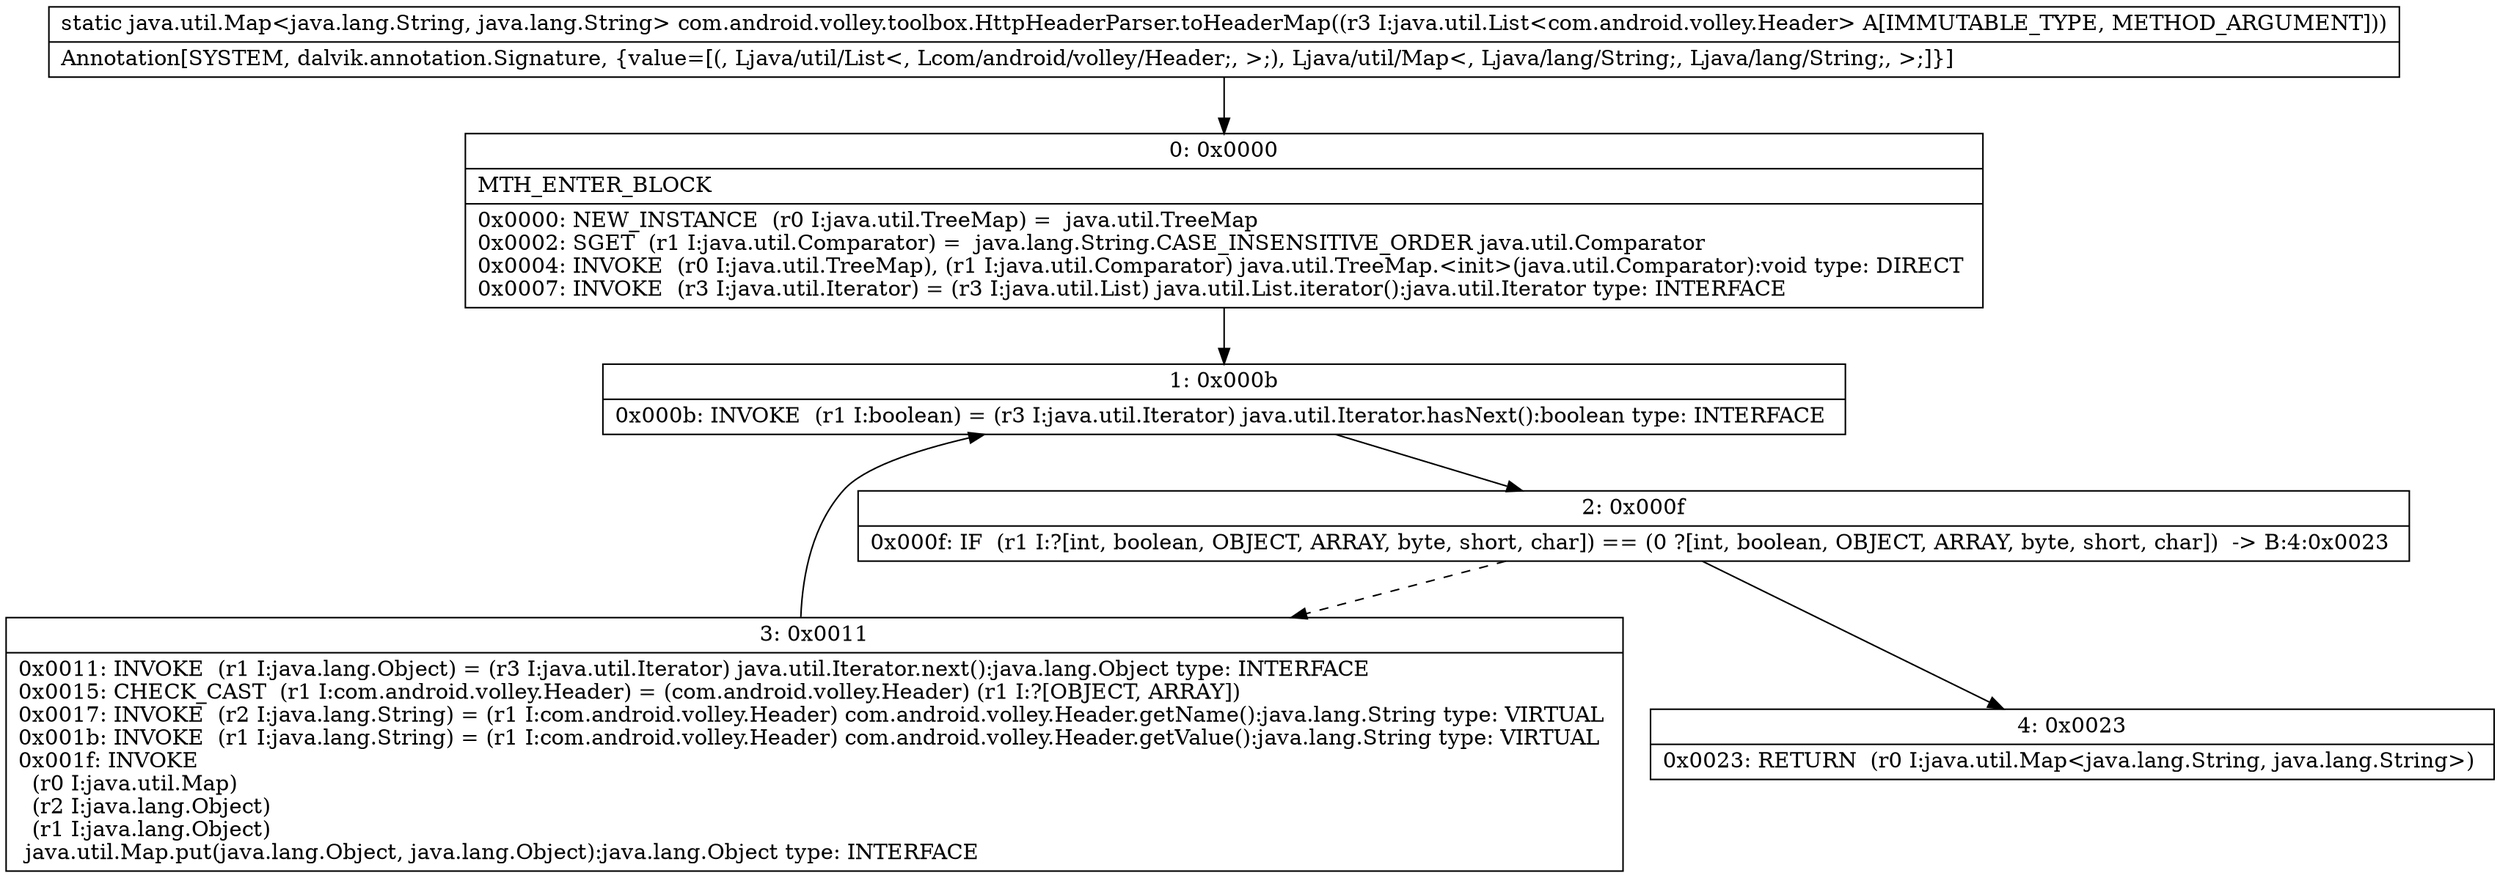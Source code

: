 digraph "CFG forcom.android.volley.toolbox.HttpHeaderParser.toHeaderMap(Ljava\/util\/List;)Ljava\/util\/Map;" {
Node_0 [shape=record,label="{0\:\ 0x0000|MTH_ENTER_BLOCK\l|0x0000: NEW_INSTANCE  (r0 I:java.util.TreeMap) =  java.util.TreeMap \l0x0002: SGET  (r1 I:java.util.Comparator) =  java.lang.String.CASE_INSENSITIVE_ORDER java.util.Comparator \l0x0004: INVOKE  (r0 I:java.util.TreeMap), (r1 I:java.util.Comparator) java.util.TreeMap.\<init\>(java.util.Comparator):void type: DIRECT \l0x0007: INVOKE  (r3 I:java.util.Iterator) = (r3 I:java.util.List) java.util.List.iterator():java.util.Iterator type: INTERFACE \l}"];
Node_1 [shape=record,label="{1\:\ 0x000b|0x000b: INVOKE  (r1 I:boolean) = (r3 I:java.util.Iterator) java.util.Iterator.hasNext():boolean type: INTERFACE \l}"];
Node_2 [shape=record,label="{2\:\ 0x000f|0x000f: IF  (r1 I:?[int, boolean, OBJECT, ARRAY, byte, short, char]) == (0 ?[int, boolean, OBJECT, ARRAY, byte, short, char])  \-\> B:4:0x0023 \l}"];
Node_3 [shape=record,label="{3\:\ 0x0011|0x0011: INVOKE  (r1 I:java.lang.Object) = (r3 I:java.util.Iterator) java.util.Iterator.next():java.lang.Object type: INTERFACE \l0x0015: CHECK_CAST  (r1 I:com.android.volley.Header) = (com.android.volley.Header) (r1 I:?[OBJECT, ARRAY]) \l0x0017: INVOKE  (r2 I:java.lang.String) = (r1 I:com.android.volley.Header) com.android.volley.Header.getName():java.lang.String type: VIRTUAL \l0x001b: INVOKE  (r1 I:java.lang.String) = (r1 I:com.android.volley.Header) com.android.volley.Header.getValue():java.lang.String type: VIRTUAL \l0x001f: INVOKE  \l  (r0 I:java.util.Map)\l  (r2 I:java.lang.Object)\l  (r1 I:java.lang.Object)\l java.util.Map.put(java.lang.Object, java.lang.Object):java.lang.Object type: INTERFACE \l}"];
Node_4 [shape=record,label="{4\:\ 0x0023|0x0023: RETURN  (r0 I:java.util.Map\<java.lang.String, java.lang.String\>) \l}"];
MethodNode[shape=record,label="{static java.util.Map\<java.lang.String, java.lang.String\> com.android.volley.toolbox.HttpHeaderParser.toHeaderMap((r3 I:java.util.List\<com.android.volley.Header\> A[IMMUTABLE_TYPE, METHOD_ARGUMENT]))  | Annotation[SYSTEM, dalvik.annotation.Signature, \{value=[(, Ljava\/util\/List\<, Lcom\/android\/volley\/Header;, \>;), Ljava\/util\/Map\<, Ljava\/lang\/String;, Ljava\/lang\/String;, \>;]\}]\l}"];
MethodNode -> Node_0;
Node_0 -> Node_1;
Node_1 -> Node_2;
Node_2 -> Node_3[style=dashed];
Node_2 -> Node_4;
Node_3 -> Node_1;
}

